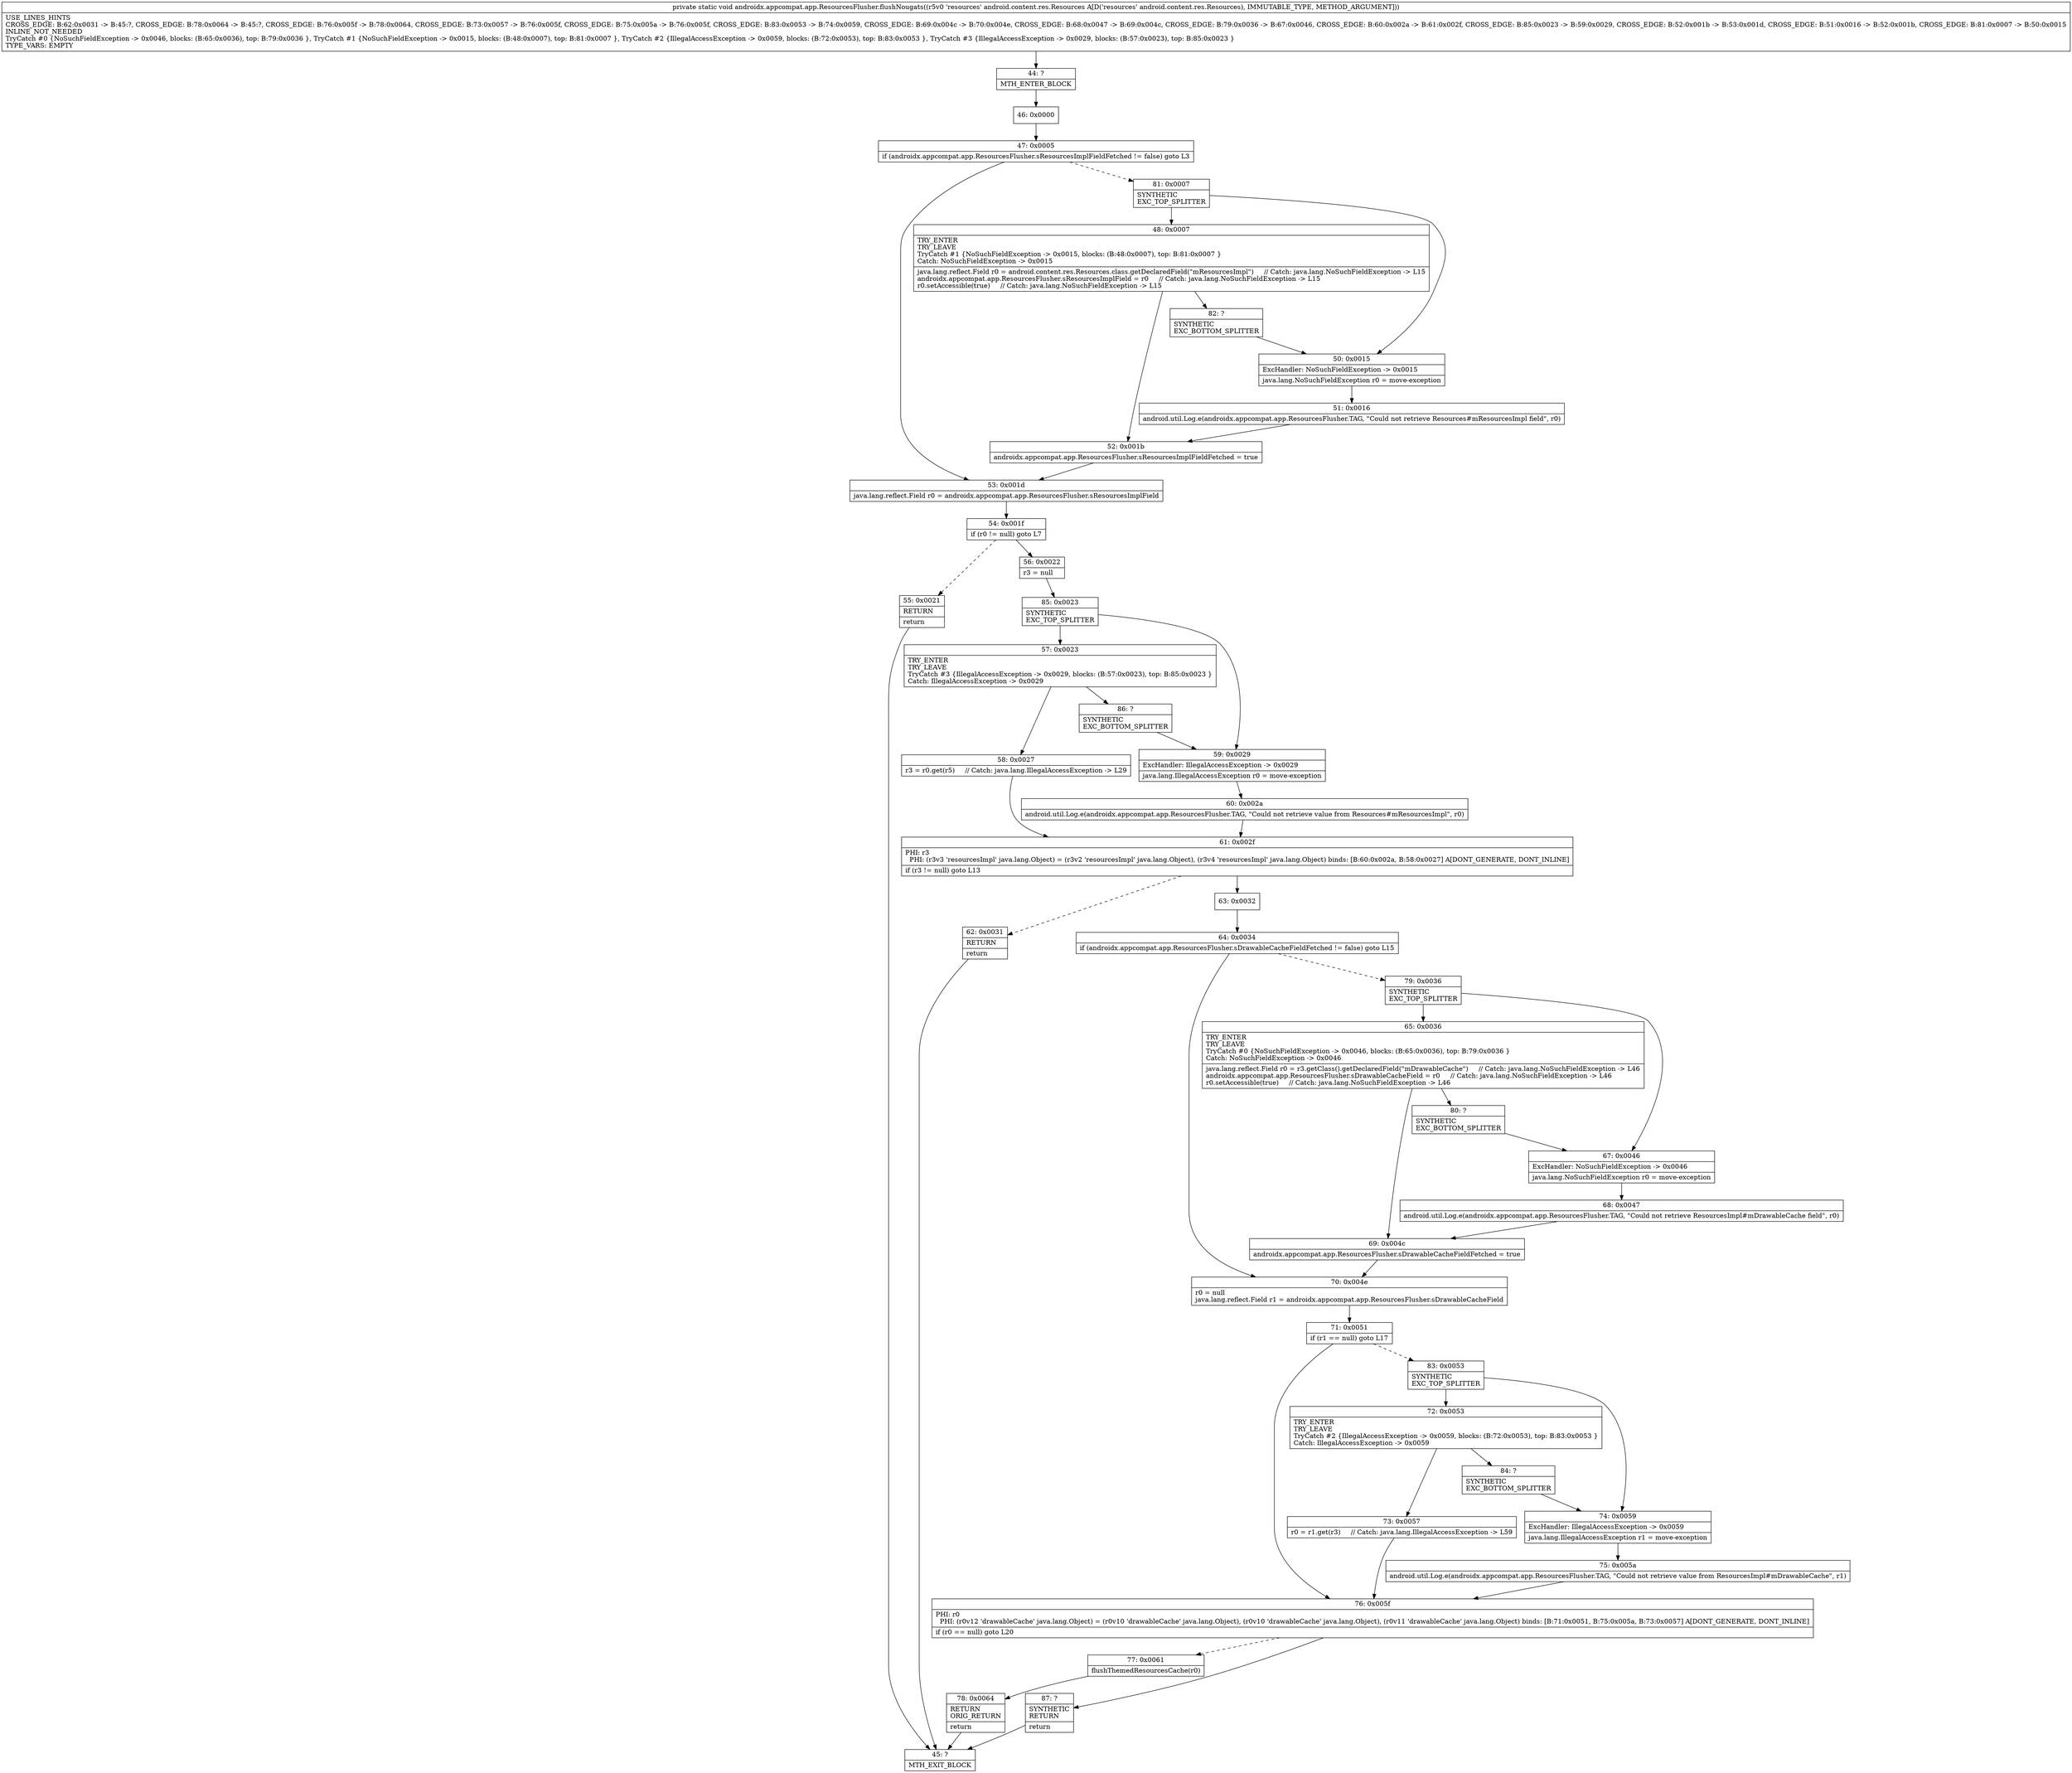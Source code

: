 digraph "CFG forandroidx.appcompat.app.ResourcesFlusher.flushNougats(Landroid\/content\/res\/Resources;)V" {
Node_44 [shape=record,label="{44\:\ ?|MTH_ENTER_BLOCK\l}"];
Node_46 [shape=record,label="{46\:\ 0x0000}"];
Node_47 [shape=record,label="{47\:\ 0x0005|if (androidx.appcompat.app.ResourcesFlusher.sResourcesImplFieldFetched != false) goto L3\l}"];
Node_53 [shape=record,label="{53\:\ 0x001d|java.lang.reflect.Field r0 = androidx.appcompat.app.ResourcesFlusher.sResourcesImplField\l}"];
Node_54 [shape=record,label="{54\:\ 0x001f|if (r0 != null) goto L7\l}"];
Node_55 [shape=record,label="{55\:\ 0x0021|RETURN\l|return\l}"];
Node_45 [shape=record,label="{45\:\ ?|MTH_EXIT_BLOCK\l}"];
Node_56 [shape=record,label="{56\:\ 0x0022|r3 = null\l}"];
Node_85 [shape=record,label="{85\:\ 0x0023|SYNTHETIC\lEXC_TOP_SPLITTER\l}"];
Node_57 [shape=record,label="{57\:\ 0x0023|TRY_ENTER\lTRY_LEAVE\lTryCatch #3 \{IllegalAccessException \-\> 0x0029, blocks: (B:57:0x0023), top: B:85:0x0023 \}\lCatch: IllegalAccessException \-\> 0x0029\l}"];
Node_58 [shape=record,label="{58\:\ 0x0027|r3 = r0.get(r5)     \/\/ Catch: java.lang.IllegalAccessException \-\> L29\l}"];
Node_61 [shape=record,label="{61\:\ 0x002f|PHI: r3 \l  PHI: (r3v3 'resourcesImpl' java.lang.Object) = (r3v2 'resourcesImpl' java.lang.Object), (r3v4 'resourcesImpl' java.lang.Object) binds: [B:60:0x002a, B:58:0x0027] A[DONT_GENERATE, DONT_INLINE]\l|if (r3 != null) goto L13\l}"];
Node_62 [shape=record,label="{62\:\ 0x0031|RETURN\l|return\l}"];
Node_63 [shape=record,label="{63\:\ 0x0032}"];
Node_64 [shape=record,label="{64\:\ 0x0034|if (androidx.appcompat.app.ResourcesFlusher.sDrawableCacheFieldFetched != false) goto L15\l}"];
Node_70 [shape=record,label="{70\:\ 0x004e|r0 = null\ljava.lang.reflect.Field r1 = androidx.appcompat.app.ResourcesFlusher.sDrawableCacheField\l}"];
Node_71 [shape=record,label="{71\:\ 0x0051|if (r1 == null) goto L17\l}"];
Node_76 [shape=record,label="{76\:\ 0x005f|PHI: r0 \l  PHI: (r0v12 'drawableCache' java.lang.Object) = (r0v10 'drawableCache' java.lang.Object), (r0v10 'drawableCache' java.lang.Object), (r0v11 'drawableCache' java.lang.Object) binds: [B:71:0x0051, B:75:0x005a, B:73:0x0057] A[DONT_GENERATE, DONT_INLINE]\l|if (r0 == null) goto L20\l}"];
Node_77 [shape=record,label="{77\:\ 0x0061|flushThemedResourcesCache(r0)\l}"];
Node_78 [shape=record,label="{78\:\ 0x0064|RETURN\lORIG_RETURN\l|return\l}"];
Node_87 [shape=record,label="{87\:\ ?|SYNTHETIC\lRETURN\l|return\l}"];
Node_83 [shape=record,label="{83\:\ 0x0053|SYNTHETIC\lEXC_TOP_SPLITTER\l}"];
Node_72 [shape=record,label="{72\:\ 0x0053|TRY_ENTER\lTRY_LEAVE\lTryCatch #2 \{IllegalAccessException \-\> 0x0059, blocks: (B:72:0x0053), top: B:83:0x0053 \}\lCatch: IllegalAccessException \-\> 0x0059\l}"];
Node_73 [shape=record,label="{73\:\ 0x0057|r0 = r1.get(r3)     \/\/ Catch: java.lang.IllegalAccessException \-\> L59\l}"];
Node_84 [shape=record,label="{84\:\ ?|SYNTHETIC\lEXC_BOTTOM_SPLITTER\l}"];
Node_74 [shape=record,label="{74\:\ 0x0059|ExcHandler: IllegalAccessException \-\> 0x0059\l|java.lang.IllegalAccessException r1 = move\-exception\l}"];
Node_75 [shape=record,label="{75\:\ 0x005a|android.util.Log.e(androidx.appcompat.app.ResourcesFlusher.TAG, \"Could not retrieve value from ResourcesImpl#mDrawableCache\", r1)\l}"];
Node_79 [shape=record,label="{79\:\ 0x0036|SYNTHETIC\lEXC_TOP_SPLITTER\l}"];
Node_65 [shape=record,label="{65\:\ 0x0036|TRY_ENTER\lTRY_LEAVE\lTryCatch #0 \{NoSuchFieldException \-\> 0x0046, blocks: (B:65:0x0036), top: B:79:0x0036 \}\lCatch: NoSuchFieldException \-\> 0x0046\l|java.lang.reflect.Field r0 = r3.getClass().getDeclaredField(\"mDrawableCache\")     \/\/ Catch: java.lang.NoSuchFieldException \-\> L46\landroidx.appcompat.app.ResourcesFlusher.sDrawableCacheField = r0     \/\/ Catch: java.lang.NoSuchFieldException \-\> L46\lr0.setAccessible(true)     \/\/ Catch: java.lang.NoSuchFieldException \-\> L46\l}"];
Node_69 [shape=record,label="{69\:\ 0x004c|androidx.appcompat.app.ResourcesFlusher.sDrawableCacheFieldFetched = true\l}"];
Node_80 [shape=record,label="{80\:\ ?|SYNTHETIC\lEXC_BOTTOM_SPLITTER\l}"];
Node_67 [shape=record,label="{67\:\ 0x0046|ExcHandler: NoSuchFieldException \-\> 0x0046\l|java.lang.NoSuchFieldException r0 = move\-exception\l}"];
Node_68 [shape=record,label="{68\:\ 0x0047|android.util.Log.e(androidx.appcompat.app.ResourcesFlusher.TAG, \"Could not retrieve ResourcesImpl#mDrawableCache field\", r0)\l}"];
Node_86 [shape=record,label="{86\:\ ?|SYNTHETIC\lEXC_BOTTOM_SPLITTER\l}"];
Node_59 [shape=record,label="{59\:\ 0x0029|ExcHandler: IllegalAccessException \-\> 0x0029\l|java.lang.IllegalAccessException r0 = move\-exception\l}"];
Node_60 [shape=record,label="{60\:\ 0x002a|android.util.Log.e(androidx.appcompat.app.ResourcesFlusher.TAG, \"Could not retrieve value from Resources#mResourcesImpl\", r0)\l}"];
Node_81 [shape=record,label="{81\:\ 0x0007|SYNTHETIC\lEXC_TOP_SPLITTER\l}"];
Node_48 [shape=record,label="{48\:\ 0x0007|TRY_ENTER\lTRY_LEAVE\lTryCatch #1 \{NoSuchFieldException \-\> 0x0015, blocks: (B:48:0x0007), top: B:81:0x0007 \}\lCatch: NoSuchFieldException \-\> 0x0015\l|java.lang.reflect.Field r0 = android.content.res.Resources.class.getDeclaredField(\"mResourcesImpl\")     \/\/ Catch: java.lang.NoSuchFieldException \-\> L15\landroidx.appcompat.app.ResourcesFlusher.sResourcesImplField = r0     \/\/ Catch: java.lang.NoSuchFieldException \-\> L15\lr0.setAccessible(true)     \/\/ Catch: java.lang.NoSuchFieldException \-\> L15\l}"];
Node_52 [shape=record,label="{52\:\ 0x001b|androidx.appcompat.app.ResourcesFlusher.sResourcesImplFieldFetched = true\l}"];
Node_82 [shape=record,label="{82\:\ ?|SYNTHETIC\lEXC_BOTTOM_SPLITTER\l}"];
Node_50 [shape=record,label="{50\:\ 0x0015|ExcHandler: NoSuchFieldException \-\> 0x0015\l|java.lang.NoSuchFieldException r0 = move\-exception\l}"];
Node_51 [shape=record,label="{51\:\ 0x0016|android.util.Log.e(androidx.appcompat.app.ResourcesFlusher.TAG, \"Could not retrieve Resources#mResourcesImpl field\", r0)\l}"];
MethodNode[shape=record,label="{private static void androidx.appcompat.app.ResourcesFlusher.flushNougats((r5v0 'resources' android.content.res.Resources A[D('resources' android.content.res.Resources), IMMUTABLE_TYPE, METHOD_ARGUMENT]))  | USE_LINES_HINTS\lCROSS_EDGE: B:62:0x0031 \-\> B:45:?, CROSS_EDGE: B:78:0x0064 \-\> B:45:?, CROSS_EDGE: B:76:0x005f \-\> B:78:0x0064, CROSS_EDGE: B:73:0x0057 \-\> B:76:0x005f, CROSS_EDGE: B:75:0x005a \-\> B:76:0x005f, CROSS_EDGE: B:83:0x0053 \-\> B:74:0x0059, CROSS_EDGE: B:69:0x004c \-\> B:70:0x004e, CROSS_EDGE: B:68:0x0047 \-\> B:69:0x004c, CROSS_EDGE: B:79:0x0036 \-\> B:67:0x0046, CROSS_EDGE: B:60:0x002a \-\> B:61:0x002f, CROSS_EDGE: B:85:0x0023 \-\> B:59:0x0029, CROSS_EDGE: B:52:0x001b \-\> B:53:0x001d, CROSS_EDGE: B:51:0x0016 \-\> B:52:0x001b, CROSS_EDGE: B:81:0x0007 \-\> B:50:0x0015\lINLINE_NOT_NEEDED\lTryCatch #0 \{NoSuchFieldException \-\> 0x0046, blocks: (B:65:0x0036), top: B:79:0x0036 \}, TryCatch #1 \{NoSuchFieldException \-\> 0x0015, blocks: (B:48:0x0007), top: B:81:0x0007 \}, TryCatch #2 \{IllegalAccessException \-\> 0x0059, blocks: (B:72:0x0053), top: B:83:0x0053 \}, TryCatch #3 \{IllegalAccessException \-\> 0x0029, blocks: (B:57:0x0023), top: B:85:0x0023 \}\lTYPE_VARS: EMPTY\l}"];
MethodNode -> Node_44;Node_44 -> Node_46;
Node_46 -> Node_47;
Node_47 -> Node_53;
Node_47 -> Node_81[style=dashed];
Node_53 -> Node_54;
Node_54 -> Node_55[style=dashed];
Node_54 -> Node_56;
Node_55 -> Node_45;
Node_56 -> Node_85;
Node_85 -> Node_57;
Node_85 -> Node_59;
Node_57 -> Node_58;
Node_57 -> Node_86;
Node_58 -> Node_61;
Node_61 -> Node_62[style=dashed];
Node_61 -> Node_63;
Node_62 -> Node_45;
Node_63 -> Node_64;
Node_64 -> Node_70;
Node_64 -> Node_79[style=dashed];
Node_70 -> Node_71;
Node_71 -> Node_76;
Node_71 -> Node_83[style=dashed];
Node_76 -> Node_77[style=dashed];
Node_76 -> Node_87;
Node_77 -> Node_78;
Node_78 -> Node_45;
Node_87 -> Node_45;
Node_83 -> Node_72;
Node_83 -> Node_74;
Node_72 -> Node_73;
Node_72 -> Node_84;
Node_73 -> Node_76;
Node_84 -> Node_74;
Node_74 -> Node_75;
Node_75 -> Node_76;
Node_79 -> Node_65;
Node_79 -> Node_67;
Node_65 -> Node_69;
Node_65 -> Node_80;
Node_69 -> Node_70;
Node_80 -> Node_67;
Node_67 -> Node_68;
Node_68 -> Node_69;
Node_86 -> Node_59;
Node_59 -> Node_60;
Node_60 -> Node_61;
Node_81 -> Node_48;
Node_81 -> Node_50;
Node_48 -> Node_52;
Node_48 -> Node_82;
Node_52 -> Node_53;
Node_82 -> Node_50;
Node_50 -> Node_51;
Node_51 -> Node_52;
}

